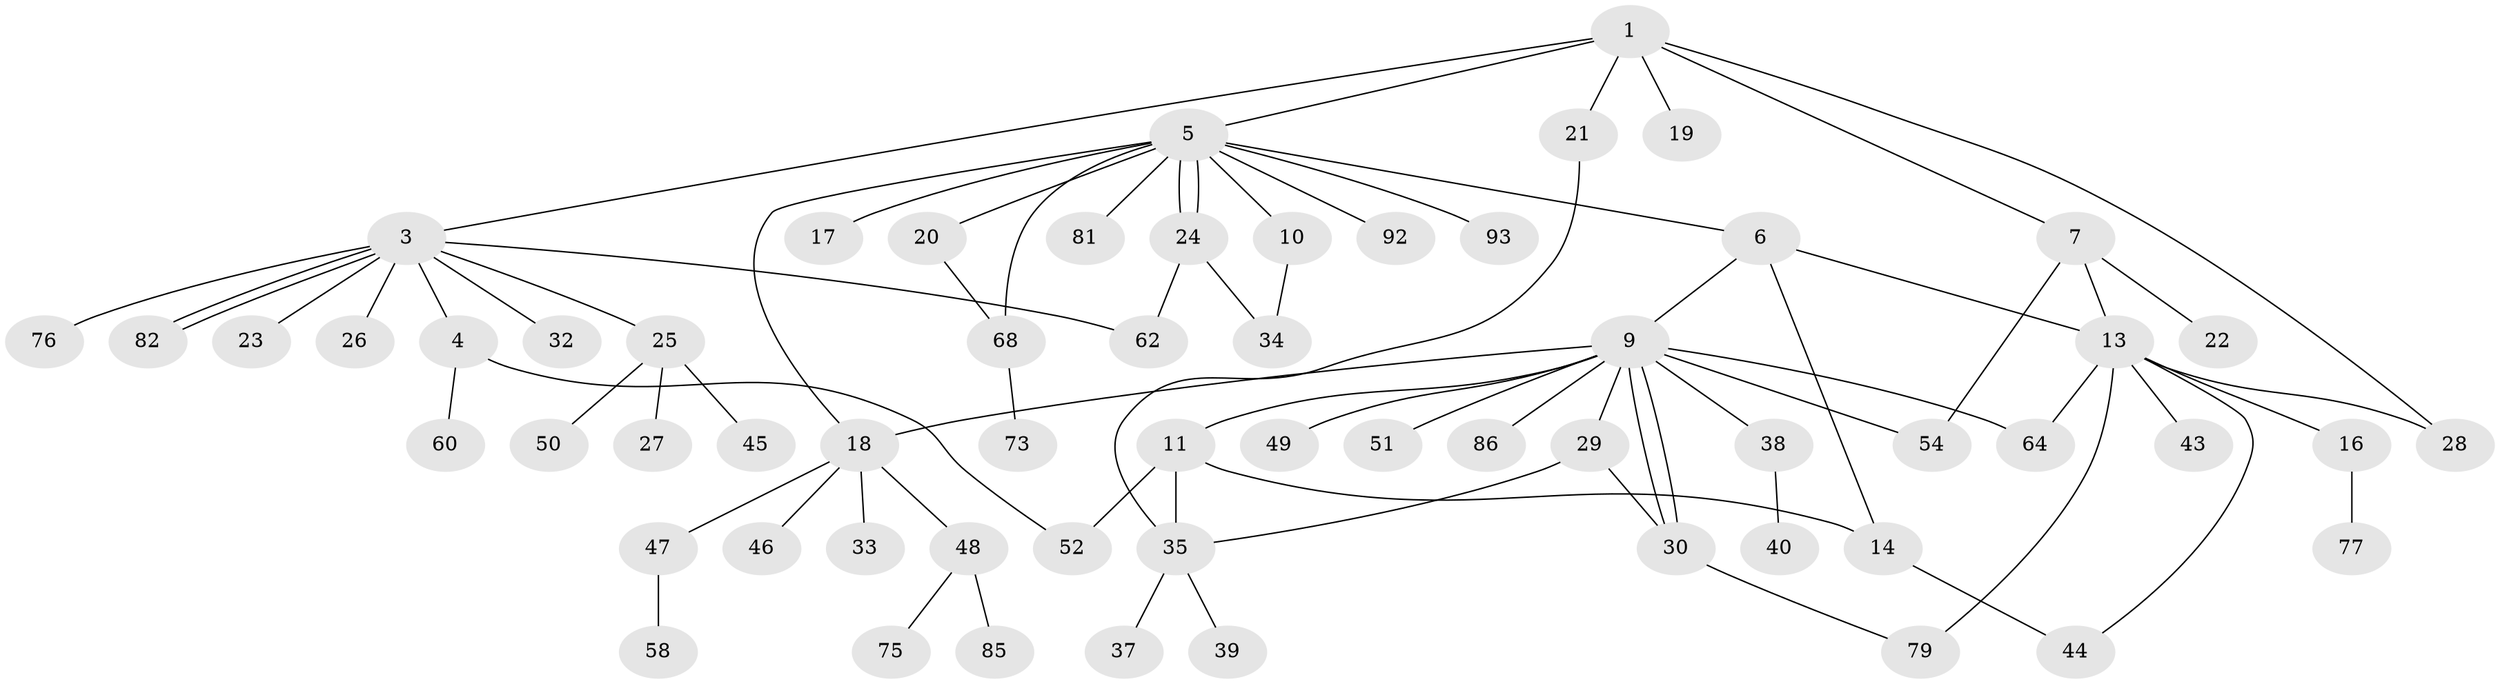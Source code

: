 // Generated by graph-tools (version 1.1) at 2025/23/03/03/25 07:23:48]
// undirected, 61 vertices, 78 edges
graph export_dot {
graph [start="1"]
  node [color=gray90,style=filled];
  1 [super="+2"];
  3 [super="+8"];
  4 [super="+36"];
  5 [super="+15"];
  6 [super="+89"];
  7 [super="+41"];
  9 [super="+12"];
  10 [super="+87"];
  11 [super="+61"];
  13 [super="+83"];
  14;
  16;
  17;
  18 [super="+74"];
  19;
  20 [super="+31"];
  21 [super="+70"];
  22 [super="+80"];
  23;
  24 [super="+66"];
  25 [super="+84"];
  26;
  27;
  28 [super="+63"];
  29 [super="+53"];
  30 [super="+59"];
  32;
  33;
  34 [super="+78"];
  35;
  37 [super="+55"];
  38;
  39 [super="+42"];
  40;
  43 [super="+57"];
  44 [super="+65"];
  45 [super="+71"];
  46 [super="+91"];
  47;
  48 [super="+56"];
  49;
  50;
  51;
  52 [super="+67"];
  54;
  58;
  60 [super="+88"];
  62 [super="+72"];
  64;
  68 [super="+69"];
  73;
  75;
  76;
  77;
  79;
  81;
  82;
  85;
  86 [super="+90"];
  92;
  93;
  1 -- 3;
  1 -- 5;
  1 -- 7;
  1 -- 19;
  1 -- 28;
  1 -- 21;
  3 -- 4;
  3 -- 23;
  3 -- 25;
  3 -- 26;
  3 -- 32;
  3 -- 62;
  3 -- 76;
  3 -- 82;
  3 -- 82;
  4 -- 60;
  4 -- 52;
  5 -- 6;
  5 -- 10;
  5 -- 18;
  5 -- 20;
  5 -- 24;
  5 -- 24;
  5 -- 68;
  5 -- 81;
  5 -- 92;
  5 -- 93;
  5 -- 17;
  6 -- 9;
  6 -- 13;
  6 -- 14;
  7 -- 13;
  7 -- 22;
  7 -- 54;
  9 -- 11;
  9 -- 29;
  9 -- 30;
  9 -- 30;
  9 -- 38;
  9 -- 49;
  9 -- 51;
  9 -- 64;
  9 -- 86;
  9 -- 18;
  9 -- 54;
  10 -- 34;
  11 -- 14;
  11 -- 35;
  11 -- 52;
  13 -- 16;
  13 -- 28;
  13 -- 43;
  13 -- 44;
  13 -- 64;
  13 -- 79;
  14 -- 44;
  16 -- 77;
  18 -- 33;
  18 -- 46;
  18 -- 47;
  18 -- 48;
  20 -- 68;
  21 -- 35;
  24 -- 34;
  24 -- 62;
  25 -- 27;
  25 -- 45;
  25 -- 50;
  29 -- 30;
  29 -- 35;
  30 -- 79;
  35 -- 37;
  35 -- 39;
  38 -- 40;
  47 -- 58;
  48 -- 85;
  48 -- 75;
  68 -- 73;
}
